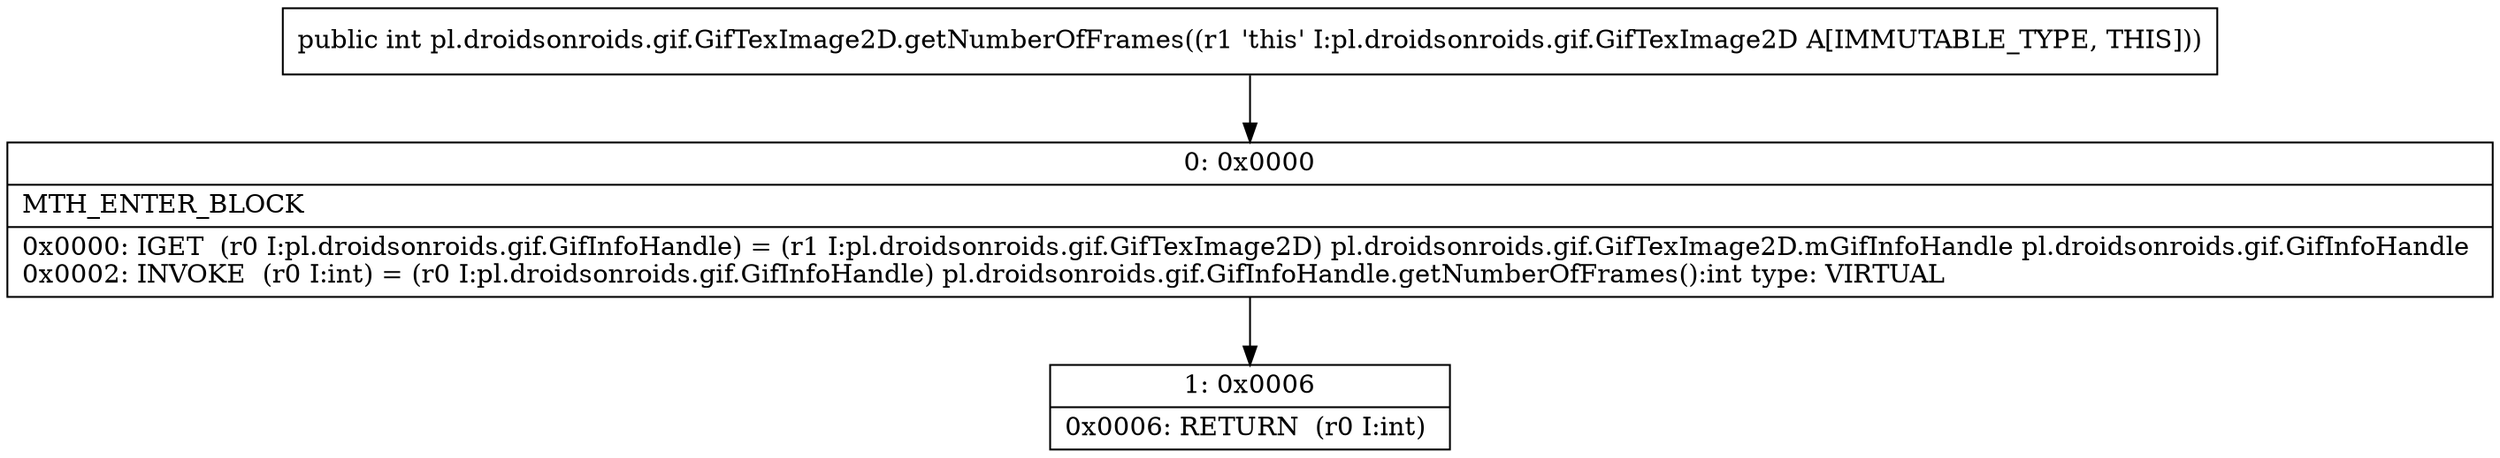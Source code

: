 digraph "CFG forpl.droidsonroids.gif.GifTexImage2D.getNumberOfFrames()I" {
Node_0 [shape=record,label="{0\:\ 0x0000|MTH_ENTER_BLOCK\l|0x0000: IGET  (r0 I:pl.droidsonroids.gif.GifInfoHandle) = (r1 I:pl.droidsonroids.gif.GifTexImage2D) pl.droidsonroids.gif.GifTexImage2D.mGifInfoHandle pl.droidsonroids.gif.GifInfoHandle \l0x0002: INVOKE  (r0 I:int) = (r0 I:pl.droidsonroids.gif.GifInfoHandle) pl.droidsonroids.gif.GifInfoHandle.getNumberOfFrames():int type: VIRTUAL \l}"];
Node_1 [shape=record,label="{1\:\ 0x0006|0x0006: RETURN  (r0 I:int) \l}"];
MethodNode[shape=record,label="{public int pl.droidsonroids.gif.GifTexImage2D.getNumberOfFrames((r1 'this' I:pl.droidsonroids.gif.GifTexImage2D A[IMMUTABLE_TYPE, THIS])) }"];
MethodNode -> Node_0;
Node_0 -> Node_1;
}

